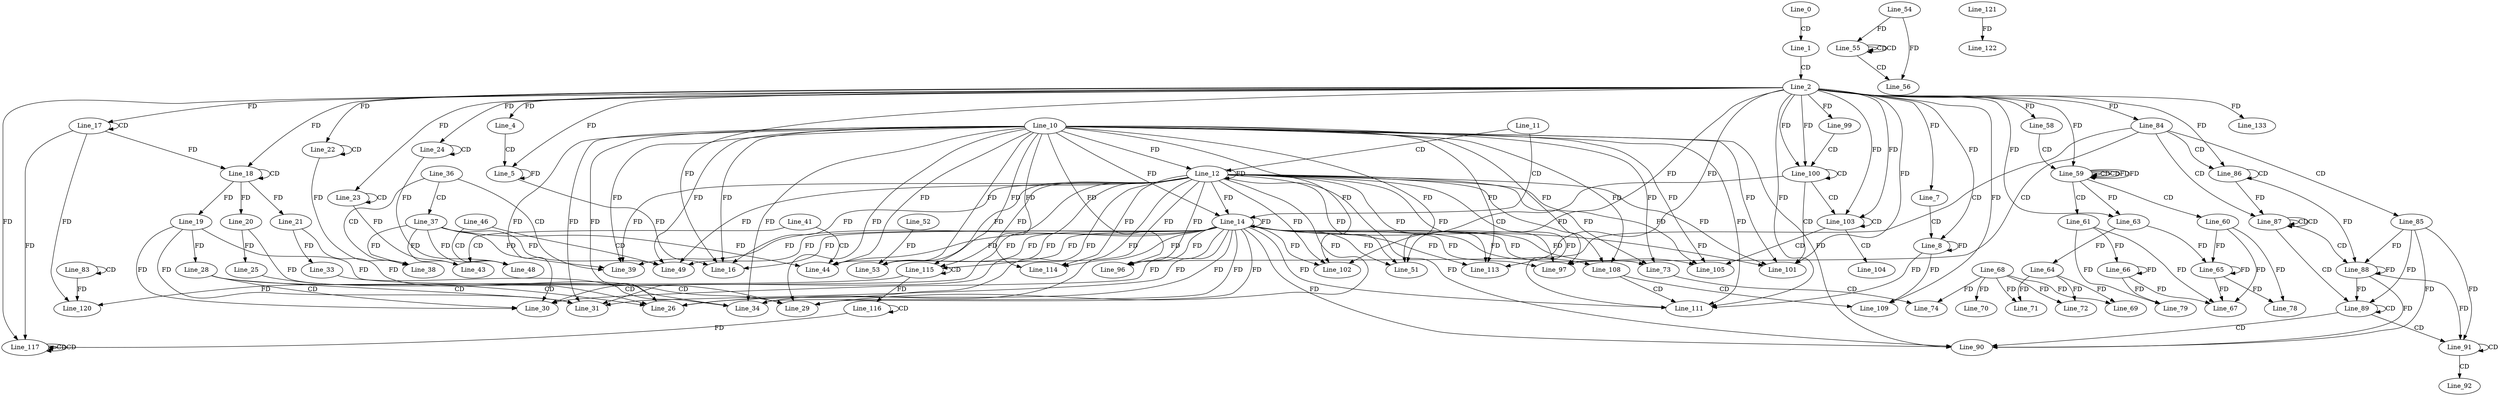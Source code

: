 digraph G {
  Line_0;
  Line_1;
  Line_2;
  Line_4;
  Line_5;
  Line_5;
  Line_7;
  Line_7;
  Line_8;
  Line_11;
  Line_12;
  Line_10;
  Line_14;
  Line_16;
  Line_17;
  Line_17;
  Line_18;
  Line_18;
  Line_19;
  Line_19;
  Line_20;
  Line_20;
  Line_21;
  Line_21;
  Line_22;
  Line_22;
  Line_23;
  Line_23;
  Line_24;
  Line_24;
  Line_20;
  Line_25;
  Line_26;
  Line_26;
  Line_26;
  Line_19;
  Line_28;
  Line_29;
  Line_29;
  Line_30;
  Line_30;
  Line_31;
  Line_31;
  Line_21;
  Line_33;
  Line_34;
  Line_34;
  Line_34;
  Line_36;
  Line_37;
  Line_38;
  Line_39;
  Line_41;
  Line_43;
  Line_44;
  Line_46;
  Line_48;
  Line_49;
  Line_51;
  Line_53;
  Line_52;
  Line_55;
  Line_55;
  Line_55;
  Line_54;
  Line_56;
  Line_58;
  Line_58;
  Line_59;
  Line_59;
  Line_59;
  Line_59;
  Line_60;
  Line_61;
  Line_63;
  Line_63;
  Line_64;
  Line_65;
  Line_65;
  Line_66;
  Line_67;
  Line_68;
  Line_69;
  Line_64;
  Line_69;
  Line_70;
  Line_71;
  Line_71;
  Line_72;
  Line_72;
  Line_73;
  Line_74;
  Line_78;
  Line_79;
  Line_83;
  Line_83;
  Line_84;
  Line_85;
  Line_86;
  Line_86;
  Line_87;
  Line_87;
  Line_88;
  Line_88;
  Line_89;
  Line_89;
  Line_89;
  Line_90;
  Line_90;
  Line_90;
  Line_91;
  Line_91;
  Line_91;
  Line_92;
  Line_92;
  Line_92;
  Line_96;
  Line_97;
  Line_99;
  Line_100;
  Line_100;
  Line_101;
  Line_102;
  Line_103;
  Line_103;
  Line_104;
  Line_105;
  Line_108;
  Line_109;
  Line_111;
  Line_113;
  Line_114;
  Line_115;
  Line_115;
  Line_116;
  Line_116;
  Line_117;
  Line_117;
  Line_117;
  Line_120;
  Line_121;
  Line_122;
  Line_133;
  Line_0 -> Line_1 [ label="CD" ];
  Line_1 -> Line_2 [ label="CD" ];
  Line_2 -> Line_4 [ label="FD" ];
  Line_4 -> Line_5 [ label="CD" ];
  Line_2 -> Line_5 [ label="FD" ];
  Line_5 -> Line_5 [ label="FD" ];
  Line_2 -> Line_7 [ label="FD" ];
  Line_7 -> Line_8 [ label="CD" ];
  Line_2 -> Line_8 [ label="FD" ];
  Line_8 -> Line_8 [ label="FD" ];
  Line_11 -> Line_12 [ label="CD" ];
  Line_10 -> Line_12 [ label="FD" ];
  Line_12 -> Line_12 [ label="FD" ];
  Line_11 -> Line_14 [ label="CD" ];
  Line_10 -> Line_14 [ label="FD" ];
  Line_12 -> Line_14 [ label="FD" ];
  Line_14 -> Line_14 [ label="FD" ];
  Line_10 -> Line_16 [ label="FD" ];
  Line_12 -> Line_16 [ label="FD" ];
  Line_14 -> Line_16 [ label="FD" ];
  Line_2 -> Line_16 [ label="FD" ];
  Line_5 -> Line_16 [ label="FD" ];
  Line_17 -> Line_17 [ label="CD" ];
  Line_2 -> Line_17 [ label="FD" ];
  Line_18 -> Line_18 [ label="CD" ];
  Line_2 -> Line_18 [ label="FD" ];
  Line_17 -> Line_18 [ label="FD" ];
  Line_18 -> Line_19 [ label="FD" ];
  Line_18 -> Line_20 [ label="FD" ];
  Line_18 -> Line_21 [ label="FD" ];
  Line_22 -> Line_22 [ label="CD" ];
  Line_2 -> Line_22 [ label="FD" ];
  Line_23 -> Line_23 [ label="CD" ];
  Line_2 -> Line_23 [ label="FD" ];
  Line_24 -> Line_24 [ label="CD" ];
  Line_2 -> Line_24 [ label="FD" ];
  Line_20 -> Line_25 [ label="FD" ];
  Line_25 -> Line_26 [ label="CD" ];
  Line_10 -> Line_26 [ label="FD" ];
  Line_12 -> Line_26 [ label="FD" ];
  Line_14 -> Line_26 [ label="FD" ];
  Line_20 -> Line_26 [ label="FD" ];
  Line_19 -> Line_28 [ label="FD" ];
  Line_28 -> Line_29 [ label="CD" ];
  Line_10 -> Line_29 [ label="FD" ];
  Line_12 -> Line_29 [ label="FD" ];
  Line_14 -> Line_29 [ label="FD" ];
  Line_19 -> Line_29 [ label="FD" ];
  Line_28 -> Line_30 [ label="CD" ];
  Line_10 -> Line_30 [ label="FD" ];
  Line_12 -> Line_30 [ label="FD" ];
  Line_14 -> Line_30 [ label="FD" ];
  Line_19 -> Line_30 [ label="FD" ];
  Line_28 -> Line_31 [ label="CD" ];
  Line_10 -> Line_31 [ label="FD" ];
  Line_12 -> Line_31 [ label="FD" ];
  Line_14 -> Line_31 [ label="FD" ];
  Line_19 -> Line_31 [ label="FD" ];
  Line_21 -> Line_33 [ label="FD" ];
  Line_33 -> Line_34 [ label="CD" ];
  Line_10 -> Line_34 [ label="FD" ];
  Line_12 -> Line_34 [ label="FD" ];
  Line_14 -> Line_34 [ label="FD" ];
  Line_21 -> Line_34 [ label="FD" ];
  Line_36 -> Line_37 [ label="CD" ];
  Line_36 -> Line_38 [ label="CD" ];
  Line_37 -> Line_38 [ label="FD" ];
  Line_22 -> Line_38 [ label="FD" ];
  Line_36 -> Line_39 [ label="CD" ];
  Line_10 -> Line_39 [ label="FD" ];
  Line_12 -> Line_39 [ label="FD" ];
  Line_14 -> Line_39 [ label="FD" ];
  Line_37 -> Line_39 [ label="FD" ];
  Line_41 -> Line_43 [ label="CD" ];
  Line_37 -> Line_43 [ label="FD" ];
  Line_23 -> Line_43 [ label="FD" ];
  Line_41 -> Line_44 [ label="CD" ];
  Line_10 -> Line_44 [ label="FD" ];
  Line_12 -> Line_44 [ label="FD" ];
  Line_14 -> Line_44 [ label="FD" ];
  Line_37 -> Line_44 [ label="FD" ];
  Line_46 -> Line_48 [ label="CD" ];
  Line_37 -> Line_48 [ label="FD" ];
  Line_24 -> Line_48 [ label="FD" ];
  Line_46 -> Line_49 [ label="CD" ];
  Line_10 -> Line_49 [ label="FD" ];
  Line_12 -> Line_49 [ label="FD" ];
  Line_14 -> Line_49 [ label="FD" ];
  Line_37 -> Line_49 [ label="FD" ];
  Line_10 -> Line_51 [ label="FD" ];
  Line_12 -> Line_51 [ label="FD" ];
  Line_14 -> Line_51 [ label="FD" ];
  Line_2 -> Line_51 [ label="FD" ];
  Line_10 -> Line_53 [ label="FD" ];
  Line_12 -> Line_53 [ label="FD" ];
  Line_14 -> Line_53 [ label="FD" ];
  Line_52 -> Line_53 [ label="FD" ];
  Line_55 -> Line_55 [ label="CD" ];
  Line_55 -> Line_55 [ label="CD" ];
  Line_54 -> Line_55 [ label="FD" ];
  Line_55 -> Line_56 [ label="CD" ];
  Line_54 -> Line_56 [ label="FD" ];
  Line_2 -> Line_58 [ label="FD" ];
  Line_58 -> Line_59 [ label="CD" ];
  Line_59 -> Line_59 [ label="CD" ];
  Line_59 -> Line_59 [ label="CD" ];
  Line_2 -> Line_59 [ label="FD" ];
  Line_59 -> Line_59 [ label="FD" ];
  Line_59 -> Line_60 [ label="CD" ];
  Line_59 -> Line_61 [ label="CD" ];
  Line_2 -> Line_63 [ label="FD" ];
  Line_59 -> Line_63 [ label="FD" ];
  Line_63 -> Line_64 [ label="FD" ];
  Line_60 -> Line_65 [ label="FD" ];
  Line_65 -> Line_65 [ label="FD" ];
  Line_63 -> Line_65 [ label="FD" ];
  Line_61 -> Line_66 [ label="FD" ];
  Line_66 -> Line_66 [ label="FD" ];
  Line_60 -> Line_67 [ label="FD" ];
  Line_65 -> Line_67 [ label="FD" ];
  Line_61 -> Line_67 [ label="FD" ];
  Line_66 -> Line_67 [ label="FD" ];
  Line_68 -> Line_69 [ label="FD" ];
  Line_64 -> Line_69 [ label="FD" ];
  Line_68 -> Line_70 [ label="FD" ];
  Line_68 -> Line_71 [ label="FD" ];
  Line_64 -> Line_71 [ label="FD" ];
  Line_68 -> Line_72 [ label="FD" ];
  Line_64 -> Line_72 [ label="FD" ];
  Line_10 -> Line_73 [ label="FD" ];
  Line_12 -> Line_73 [ label="FD" ];
  Line_14 -> Line_73 [ label="FD" ];
  Line_73 -> Line_74 [ label="CD" ];
  Line_68 -> Line_74 [ label="FD" ];
  Line_60 -> Line_78 [ label="FD" ];
  Line_65 -> Line_78 [ label="FD" ];
  Line_61 -> Line_79 [ label="FD" ];
  Line_66 -> Line_79 [ label="FD" ];
  Line_83 -> Line_83 [ label="CD" ];
  Line_2 -> Line_84 [ label="FD" ];
  Line_84 -> Line_85 [ label="CD" ];
  Line_84 -> Line_86 [ label="CD" ];
  Line_86 -> Line_86 [ label="CD" ];
  Line_2 -> Line_86 [ label="FD" ];
  Line_84 -> Line_87 [ label="CD" ];
  Line_87 -> Line_87 [ label="CD" ];
  Line_87 -> Line_87 [ label="CD" ];
  Line_86 -> Line_87 [ label="FD" ];
  Line_87 -> Line_88 [ label="CD" ];
  Line_88 -> Line_88 [ label="FD" ];
  Line_85 -> Line_88 [ label="FD" ];
  Line_86 -> Line_88 [ label="FD" ];
  Line_87 -> Line_89 [ label="CD" ];
  Line_89 -> Line_89 [ label="CD" ];
  Line_88 -> Line_89 [ label="FD" ];
  Line_85 -> Line_89 [ label="FD" ];
  Line_89 -> Line_90 [ label="CD" ];
  Line_10 -> Line_90 [ label="FD" ];
  Line_12 -> Line_90 [ label="FD" ];
  Line_14 -> Line_90 [ label="FD" ];
  Line_88 -> Line_90 [ label="FD" ];
  Line_85 -> Line_90 [ label="FD" ];
  Line_89 -> Line_91 [ label="CD" ];
  Line_91 -> Line_91 [ label="CD" ];
  Line_88 -> Line_91 [ label="FD" ];
  Line_85 -> Line_91 [ label="FD" ];
  Line_91 -> Line_92 [ label="CD" ];
  Line_84 -> Line_96 [ label="CD" ];
  Line_10 -> Line_96 [ label="FD" ];
  Line_12 -> Line_96 [ label="FD" ];
  Line_14 -> Line_96 [ label="FD" ];
  Line_84 -> Line_97 [ label="CD" ];
  Line_10 -> Line_97 [ label="FD" ];
  Line_12 -> Line_97 [ label="FD" ];
  Line_14 -> Line_97 [ label="FD" ];
  Line_2 -> Line_99 [ label="FD" ];
  Line_99 -> Line_100 [ label="CD" ];
  Line_2 -> Line_100 [ label="FD" ];
  Line_100 -> Line_100 [ label="CD" ];
  Line_2 -> Line_100 [ label="FD" ];
  Line_100 -> Line_101 [ label="CD" ];
  Line_10 -> Line_101 [ label="FD" ];
  Line_12 -> Line_101 [ label="FD" ];
  Line_14 -> Line_101 [ label="FD" ];
  Line_2 -> Line_101 [ label="FD" ];
  Line_100 -> Line_102 [ label="CD" ];
  Line_10 -> Line_102 [ label="FD" ];
  Line_12 -> Line_102 [ label="FD" ];
  Line_14 -> Line_102 [ label="FD" ];
  Line_100 -> Line_103 [ label="CD" ];
  Line_2 -> Line_103 [ label="FD" ];
  Line_103 -> Line_103 [ label="CD" ];
  Line_2 -> Line_103 [ label="FD" ];
  Line_103 -> Line_104 [ label="CD" ];
  Line_103 -> Line_105 [ label="CD" ];
  Line_10 -> Line_105 [ label="FD" ];
  Line_12 -> Line_105 [ label="FD" ];
  Line_14 -> Line_105 [ label="FD" ];
  Line_10 -> Line_108 [ label="FD" ];
  Line_12 -> Line_108 [ label="FD" ];
  Line_14 -> Line_108 [ label="FD" ];
  Line_108 -> Line_109 [ label="CD" ];
  Line_2 -> Line_109 [ label="FD" ];
  Line_8 -> Line_109 [ label="FD" ];
  Line_108 -> Line_111 [ label="CD" ];
  Line_10 -> Line_111 [ label="FD" ];
  Line_12 -> Line_111 [ label="FD" ];
  Line_14 -> Line_111 [ label="FD" ];
  Line_2 -> Line_111 [ label="FD" ];
  Line_8 -> Line_111 [ label="FD" ];
  Line_10 -> Line_113 [ label="FD" ];
  Line_12 -> Line_113 [ label="FD" ];
  Line_14 -> Line_113 [ label="FD" ];
  Line_2 -> Line_113 [ label="FD" ];
  Line_10 -> Line_114 [ label="FD" ];
  Line_12 -> Line_114 [ label="FD" ];
  Line_14 -> Line_114 [ label="FD" ];
  Line_115 -> Line_115 [ label="CD" ];
  Line_10 -> Line_115 [ label="FD" ];
  Line_12 -> Line_115 [ label="FD" ];
  Line_14 -> Line_115 [ label="FD" ];
  Line_116 -> Line_116 [ label="CD" ];
  Line_115 -> Line_116 [ label="FD" ];
  Line_117 -> Line_117 [ label="CD" ];
  Line_117 -> Line_117 [ label="CD" ];
  Line_2 -> Line_117 [ label="FD" ];
  Line_17 -> Line_117 [ label="FD" ];
  Line_116 -> Line_117 [ label="FD" ];
  Line_83 -> Line_120 [ label="FD" ];
  Line_115 -> Line_120 [ label="FD" ];
  Line_17 -> Line_120 [ label="FD" ];
  Line_121 -> Line_122 [ label="FD" ];
  Line_2 -> Line_133 [ label="FD" ];
  Line_59 -> Line_59 [ label="FD" ];
}
